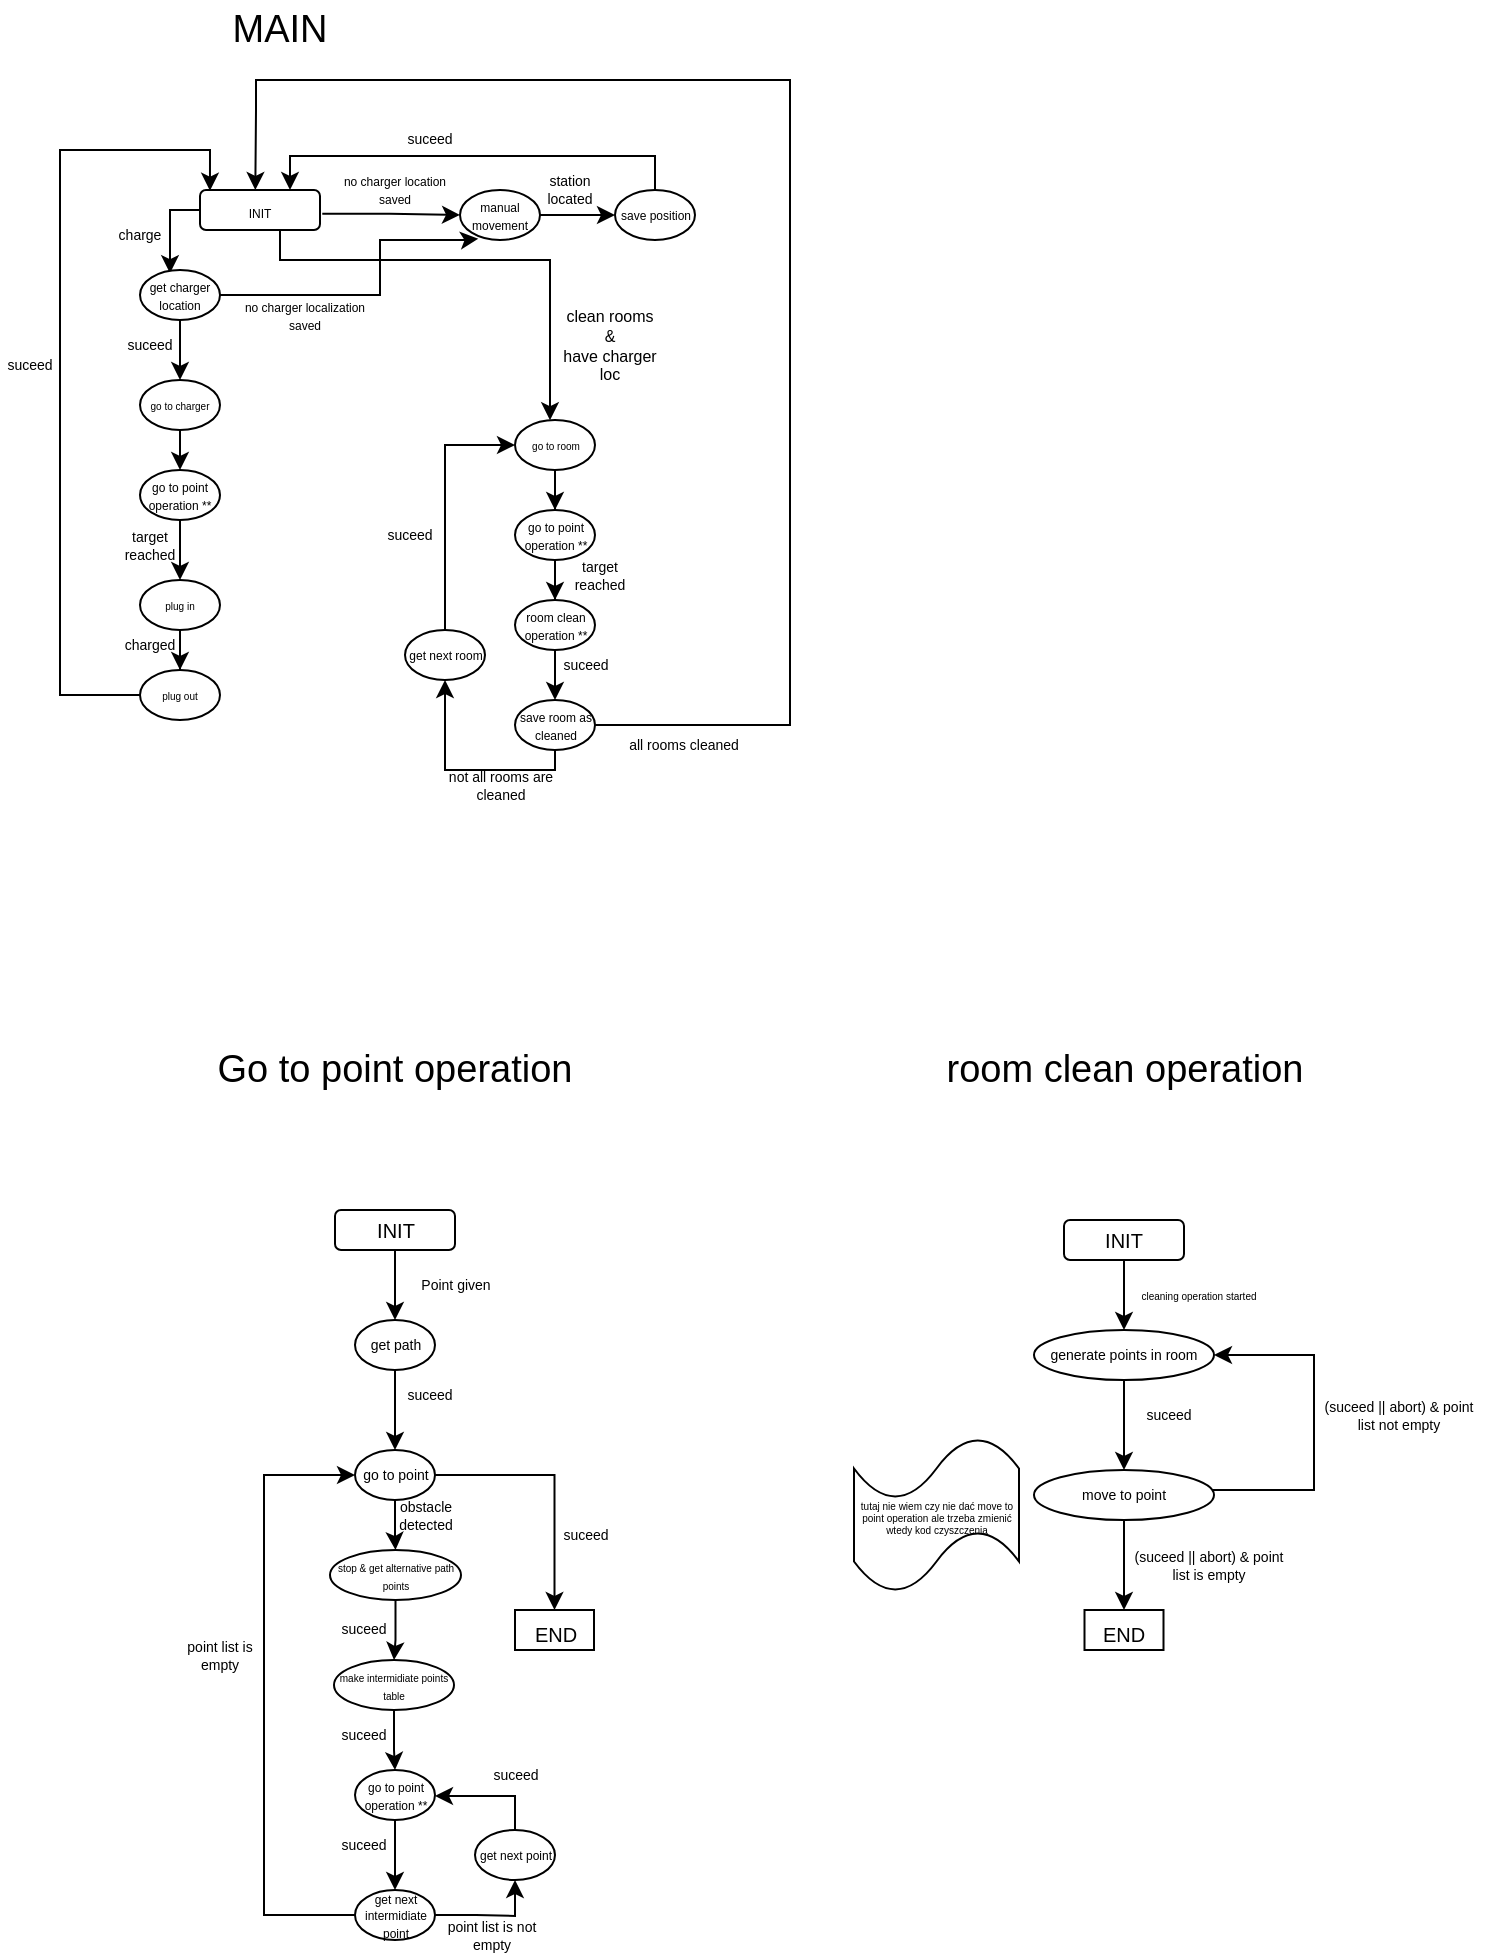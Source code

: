 <mxfile version="19.0.0" type="github">
  <diagram id="uxtKMf21eRbsi_KwySVA" name="Page-1">
    <mxGraphModel dx="474" dy="273" grid="1" gridSize="5" guides="1" tooltips="1" connect="1" arrows="1" fold="1" page="1" pageScale="1" pageWidth="827" pageHeight="1169" math="0" shadow="0">
      <root>
        <mxCell id="0" />
        <mxCell id="1" parent="0" />
        <mxCell id="Do-2jzCsswZucwtNu8jR-17" style="edgeStyle=orthogonalEdgeStyle;rounded=0;orthogonalLoop=1;jettySize=auto;html=1;entryX=0.375;entryY=0.064;entryDx=0;entryDy=0;fontSize=7;entryPerimeter=0;" parent="1" source="Do-2jzCsswZucwtNu8jR-1" target="Do-2jzCsswZucwtNu8jR-3" edge="1">
          <mxGeometry relative="1" as="geometry">
            <Array as="points">
              <mxPoint x="103" y="115" />
            </Array>
          </mxGeometry>
        </mxCell>
        <mxCell id="Do-2jzCsswZucwtNu8jR-24" style="edgeStyle=orthogonalEdgeStyle;rounded=0;orthogonalLoop=1;jettySize=auto;html=1;fontSize=5;exitX=1.019;exitY=0.594;exitDx=0;exitDy=0;exitPerimeter=0;" parent="1" source="Do-2jzCsswZucwtNu8jR-1" target="Do-2jzCsswZucwtNu8jR-9" edge="1">
          <mxGeometry relative="1" as="geometry">
            <mxPoint x="225.5" y="117.5" as="sourcePoint" />
          </mxGeometry>
        </mxCell>
        <mxCell id="Do-2jzCsswZucwtNu8jR-28" style="edgeStyle=orthogonalEdgeStyle;rounded=0;orthogonalLoop=1;jettySize=auto;html=1;fontSize=5;" parent="1" source="Do-2jzCsswZucwtNu8jR-1" target="Do-2jzCsswZucwtNu8jR-14" edge="1">
          <mxGeometry relative="1" as="geometry">
            <Array as="points">
              <mxPoint x="158" y="140" />
              <mxPoint x="293" y="140" />
            </Array>
          </mxGeometry>
        </mxCell>
        <mxCell id="Do-2jzCsswZucwtNu8jR-1" value="&lt;font style=&quot;font-size: 6px;&quot;&gt;INIT&lt;/font&gt;" style="rounded=1;whiteSpace=wrap;html=1;" parent="1" vertex="1">
          <mxGeometry x="118" y="105" width="60" height="20" as="geometry" />
        </mxCell>
        <mxCell id="Do-2jzCsswZucwtNu8jR-19" style="edgeStyle=orthogonalEdgeStyle;rounded=0;orthogonalLoop=1;jettySize=auto;html=1;fontSize=5;" parent="1" source="Do-2jzCsswZucwtNu8jR-3" target="Do-2jzCsswZucwtNu8jR-7" edge="1">
          <mxGeometry relative="1" as="geometry">
            <Array as="points">
              <mxPoint x="108" y="180" />
              <mxPoint x="108" y="180" />
            </Array>
          </mxGeometry>
        </mxCell>
        <mxCell id="MTLXHmxA1OsBjIj6GVYz-12" style="edgeStyle=orthogonalEdgeStyle;rounded=0;orthogonalLoop=1;jettySize=auto;html=1;entryX=0.229;entryY=0.976;entryDx=0;entryDy=0;entryPerimeter=0;fontSize=6;" parent="1" source="Do-2jzCsswZucwtNu8jR-3" target="Do-2jzCsswZucwtNu8jR-9" edge="1">
          <mxGeometry relative="1" as="geometry">
            <Array as="points">
              <mxPoint x="208" y="158" />
              <mxPoint x="208" y="130" />
              <mxPoint x="251" y="130" />
            </Array>
          </mxGeometry>
        </mxCell>
        <mxCell id="Do-2jzCsswZucwtNu8jR-3" value="&lt;font style=&quot;font-size: 6px;&quot;&gt;get charger location&lt;br&gt;&lt;/font&gt;" style="ellipse;whiteSpace=wrap;html=1;fontSize=7;" parent="1" vertex="1">
          <mxGeometry x="88" y="145" width="40" height="25" as="geometry" />
        </mxCell>
        <mxCell id="Do-2jzCsswZucwtNu8jR-23" style="edgeStyle=orthogonalEdgeStyle;rounded=0;orthogonalLoop=1;jettySize=auto;html=1;entryX=0.083;entryY=0.017;entryDx=0;entryDy=0;fontSize=5;entryPerimeter=0;" parent="1" source="Do-2jzCsswZucwtNu8jR-4" target="Do-2jzCsswZucwtNu8jR-1" edge="1">
          <mxGeometry relative="1" as="geometry">
            <Array as="points">
              <mxPoint x="48" y="358" />
              <mxPoint x="48" y="85" />
              <mxPoint x="123" y="85" />
            </Array>
          </mxGeometry>
        </mxCell>
        <mxCell id="Do-2jzCsswZucwtNu8jR-4" value="&lt;font style=&quot;font-size: 5px;&quot;&gt;plug out&lt;/font&gt;" style="ellipse;whiteSpace=wrap;html=1;fontSize=7;" parent="1" vertex="1">
          <mxGeometry x="88" y="345" width="40" height="25" as="geometry" />
        </mxCell>
        <mxCell id="Do-2jzCsswZucwtNu8jR-22" style="edgeStyle=orthogonalEdgeStyle;rounded=0;orthogonalLoop=1;jettySize=auto;html=1;entryX=0.5;entryY=0;entryDx=0;entryDy=0;fontSize=5;" parent="1" source="Do-2jzCsswZucwtNu8jR-5" target="Do-2jzCsswZucwtNu8jR-4" edge="1">
          <mxGeometry relative="1" as="geometry" />
        </mxCell>
        <mxCell id="Do-2jzCsswZucwtNu8jR-5" value="&lt;font style=&quot;font-size: 5px;&quot;&gt;plug in&lt;/font&gt;" style="ellipse;whiteSpace=wrap;html=1;fontSize=7;" parent="1" vertex="1">
          <mxGeometry x="88" y="300" width="40" height="25" as="geometry" />
        </mxCell>
        <mxCell id="Do-2jzCsswZucwtNu8jR-21" style="edgeStyle=orthogonalEdgeStyle;rounded=0;orthogonalLoop=1;jettySize=auto;html=1;fontSize=5;" parent="1" source="Do-2jzCsswZucwtNu8jR-6" target="Do-2jzCsswZucwtNu8jR-5" edge="1">
          <mxGeometry relative="1" as="geometry" />
        </mxCell>
        <mxCell id="Do-2jzCsswZucwtNu8jR-6" value="&lt;font style=&quot;font-size: 6px;&quot;&gt;go to point operation **&lt;/font&gt;" style="ellipse;whiteSpace=wrap;html=1;fontSize=7;" parent="1" vertex="1">
          <mxGeometry x="88" y="245" width="40" height="25" as="geometry" />
        </mxCell>
        <mxCell id="Do-2jzCsswZucwtNu8jR-20" style="edgeStyle=orthogonalEdgeStyle;rounded=0;orthogonalLoop=1;jettySize=auto;html=1;fontSize=5;" parent="1" source="Do-2jzCsswZucwtNu8jR-7" target="Do-2jzCsswZucwtNu8jR-6" edge="1">
          <mxGeometry relative="1" as="geometry">
            <Array as="points">
              <mxPoint x="108" y="235" />
              <mxPoint x="108" y="235" />
            </Array>
          </mxGeometry>
        </mxCell>
        <mxCell id="Do-2jzCsswZucwtNu8jR-7" value="&lt;font style=&quot;font-size: 5px;&quot;&gt;go to charger&lt;/font&gt;" style="ellipse;whiteSpace=wrap;html=1;fontSize=7;" parent="1" vertex="1">
          <mxGeometry x="88" y="200" width="40" height="25" as="geometry" />
        </mxCell>
        <mxCell id="Do-2jzCsswZucwtNu8jR-26" style="edgeStyle=orthogonalEdgeStyle;rounded=0;orthogonalLoop=1;jettySize=auto;html=1;fontSize=5;" parent="1" source="Do-2jzCsswZucwtNu8jR-8" target="Do-2jzCsswZucwtNu8jR-1" edge="1">
          <mxGeometry relative="1" as="geometry">
            <Array as="points">
              <mxPoint x="346" y="88" />
              <mxPoint x="163" y="88" />
            </Array>
            <mxPoint x="218" y="107.5" as="targetPoint" />
          </mxGeometry>
        </mxCell>
        <mxCell id="Do-2jzCsswZucwtNu8jR-8" value="&lt;font style=&quot;font-size: 6px;&quot;&gt;save position&lt;/font&gt;" style="ellipse;whiteSpace=wrap;html=1;fontSize=7;" parent="1" vertex="1">
          <mxGeometry x="325.5" y="105" width="40" height="25" as="geometry" />
        </mxCell>
        <mxCell id="Do-2jzCsswZucwtNu8jR-25" style="edgeStyle=orthogonalEdgeStyle;rounded=0;orthogonalLoop=1;jettySize=auto;html=1;entryX=0;entryY=0.5;entryDx=0;entryDy=0;fontSize=5;" parent="1" source="Do-2jzCsswZucwtNu8jR-9" target="Do-2jzCsswZucwtNu8jR-8" edge="1">
          <mxGeometry relative="1" as="geometry">
            <Array as="points">
              <mxPoint x="310.5" y="117.5" />
              <mxPoint x="310.5" y="117.5" />
            </Array>
          </mxGeometry>
        </mxCell>
        <mxCell id="Do-2jzCsswZucwtNu8jR-9" value="&lt;font style=&quot;font-size: 6px;&quot;&gt;manual movement&lt;/font&gt;" style="ellipse;whiteSpace=wrap;html=1;fontSize=7;" parent="1" vertex="1">
          <mxGeometry x="248" y="105" width="40" height="25" as="geometry" />
        </mxCell>
        <mxCell id="Do-2jzCsswZucwtNu8jR-33" style="edgeStyle=orthogonalEdgeStyle;rounded=0;orthogonalLoop=1;jettySize=auto;html=1;entryX=0;entryY=0.5;entryDx=0;entryDy=0;fontSize=5;" parent="1" source="Do-2jzCsswZucwtNu8jR-10" target="Do-2jzCsswZucwtNu8jR-14" edge="1">
          <mxGeometry relative="1" as="geometry">
            <Array as="points">
              <mxPoint x="240.5" y="233" />
            </Array>
          </mxGeometry>
        </mxCell>
        <mxCell id="Do-2jzCsswZucwtNu8jR-10" value="&lt;font style=&quot;font-size: 6px;&quot;&gt;get next room&lt;/font&gt;" style="ellipse;whiteSpace=wrap;html=1;fontSize=7;" parent="1" vertex="1">
          <mxGeometry x="220.5" y="325" width="40" height="25" as="geometry" />
        </mxCell>
        <mxCell id="Do-2jzCsswZucwtNu8jR-32" style="edgeStyle=orthogonalEdgeStyle;rounded=0;orthogonalLoop=1;jettySize=auto;html=1;fontSize=5;" parent="1" source="Do-2jzCsswZucwtNu8jR-11" target="Do-2jzCsswZucwtNu8jR-10" edge="1">
          <mxGeometry relative="1" as="geometry">
            <Array as="points">
              <mxPoint x="295.5" y="395" />
              <mxPoint x="240.5" y="395" />
            </Array>
          </mxGeometry>
        </mxCell>
        <mxCell id="MTLXHmxA1OsBjIj6GVYz-20" style="edgeStyle=orthogonalEdgeStyle;rounded=0;orthogonalLoop=1;jettySize=auto;html=1;fontSize=5;entryX=0.461;entryY=0;entryDx=0;entryDy=0;entryPerimeter=0;" parent="1" source="Do-2jzCsswZucwtNu8jR-11" target="Do-2jzCsswZucwtNu8jR-1" edge="1">
          <mxGeometry relative="1" as="geometry">
            <mxPoint x="198" y="65" as="targetPoint" />
            <Array as="points">
              <mxPoint x="413" y="373" />
              <mxPoint x="413" y="50" />
              <mxPoint x="146" y="50" />
              <mxPoint x="146" y="65" />
            </Array>
          </mxGeometry>
        </mxCell>
        <mxCell id="Do-2jzCsswZucwtNu8jR-11" value="&lt;font style=&quot;font-size: 6px;&quot;&gt;save room as cleaned&lt;/font&gt;" style="ellipse;whiteSpace=wrap;html=1;fontSize=7;" parent="1" vertex="1">
          <mxGeometry x="275.5" y="360" width="40" height="25" as="geometry" />
        </mxCell>
        <mxCell id="Do-2jzCsswZucwtNu8jR-31" style="edgeStyle=orthogonalEdgeStyle;rounded=0;orthogonalLoop=1;jettySize=auto;html=1;entryX=0.5;entryY=0;entryDx=0;entryDy=0;fontSize=5;" parent="1" source="Do-2jzCsswZucwtNu8jR-12" target="Do-2jzCsswZucwtNu8jR-11" edge="1">
          <mxGeometry relative="1" as="geometry" />
        </mxCell>
        <mxCell id="Do-2jzCsswZucwtNu8jR-12" value="&lt;font style=&quot;font-size: 6px;&quot;&gt;room clean operation **&lt;/font&gt;" style="ellipse;whiteSpace=wrap;html=1;fontSize=7;" parent="1" vertex="1">
          <mxGeometry x="275.5" y="310" width="40" height="25" as="geometry" />
        </mxCell>
        <mxCell id="Do-2jzCsswZucwtNu8jR-30" style="edgeStyle=orthogonalEdgeStyle;rounded=0;orthogonalLoop=1;jettySize=auto;html=1;entryX=0.5;entryY=0;entryDx=0;entryDy=0;fontSize=5;" parent="1" source="Do-2jzCsswZucwtNu8jR-13" target="Do-2jzCsswZucwtNu8jR-12" edge="1">
          <mxGeometry relative="1" as="geometry" />
        </mxCell>
        <mxCell id="Do-2jzCsswZucwtNu8jR-13" value="&lt;font style=&quot;font-size: 6px;&quot;&gt;go to point operation **&lt;/font&gt;" style="ellipse;whiteSpace=wrap;html=1;fontSize=7;" parent="1" vertex="1">
          <mxGeometry x="275.5" y="265" width="40" height="25" as="geometry" />
        </mxCell>
        <mxCell id="Do-2jzCsswZucwtNu8jR-29" style="edgeStyle=orthogonalEdgeStyle;rounded=0;orthogonalLoop=1;jettySize=auto;html=1;fontSize=5;" parent="1" source="Do-2jzCsswZucwtNu8jR-14" target="Do-2jzCsswZucwtNu8jR-13" edge="1">
          <mxGeometry relative="1" as="geometry" />
        </mxCell>
        <mxCell id="Do-2jzCsswZucwtNu8jR-14" value="&lt;font style=&quot;font-size: 5px;&quot;&gt;go to room&lt;/font&gt;" style="ellipse;whiteSpace=wrap;html=1;fontSize=7;" parent="1" vertex="1">
          <mxGeometry x="275.5" y="220" width="40" height="25" as="geometry" />
        </mxCell>
        <mxCell id="Do-2jzCsswZucwtNu8jR-18" value="charge" style="text;html=1;strokeColor=none;fillColor=none;align=center;verticalAlign=middle;whiteSpace=wrap;rounded=0;fontSize=7;" parent="1" vertex="1">
          <mxGeometry x="73" y="120" width="30" height="15" as="geometry" />
        </mxCell>
        <mxCell id="MTLXHmxA1OsBjIj6GVYz-3" value="&lt;font style=&quot;font-size: 19px;&quot;&gt;MAIN&lt;/font&gt;" style="text;html=1;strokeColor=none;fillColor=none;align=center;verticalAlign=middle;whiteSpace=wrap;rounded=0;fontSize=6;" parent="1" vertex="1">
          <mxGeometry x="128" y="10" width="60" height="30" as="geometry" />
        </mxCell>
        <mxCell id="MTLXHmxA1OsBjIj6GVYz-4" value="suceed" style="text;html=1;strokeColor=none;fillColor=none;align=center;verticalAlign=middle;whiteSpace=wrap;rounded=0;fontSize=7;" parent="1" vertex="1">
          <mxGeometry x="18" y="185" width="30" height="15" as="geometry" />
        </mxCell>
        <mxCell id="MTLXHmxA1OsBjIj6GVYz-5" value="suceed" style="text;html=1;strokeColor=none;fillColor=none;align=center;verticalAlign=middle;whiteSpace=wrap;rounded=0;fontSize=7;" parent="1" vertex="1">
          <mxGeometry x="78" y="175" width="30" height="15" as="geometry" />
        </mxCell>
        <mxCell id="MTLXHmxA1OsBjIj6GVYz-7" value="target reached" style="text;html=1;strokeColor=none;fillColor=none;align=center;verticalAlign=middle;whiteSpace=wrap;rounded=0;fontSize=7;" parent="1" vertex="1">
          <mxGeometry x="78" y="275" width="30" height="15" as="geometry" />
        </mxCell>
        <mxCell id="MTLXHmxA1OsBjIj6GVYz-8" value="charged" style="text;html=1;strokeColor=none;fillColor=none;align=center;verticalAlign=middle;whiteSpace=wrap;rounded=0;fontSize=7;" parent="1" vertex="1">
          <mxGeometry x="78" y="325" width="30" height="15" as="geometry" />
        </mxCell>
        <mxCell id="MTLXHmxA1OsBjIj6GVYz-9" value="&lt;font style=&quot;font-size: 6px;&quot;&gt;no charger location saved&lt;/font&gt;" style="text;html=1;strokeColor=none;fillColor=none;align=center;verticalAlign=middle;whiteSpace=wrap;rounded=0;fontSize=7;" parent="1" vertex="1">
          <mxGeometry x="183" y="97.5" width="65" height="15" as="geometry" />
        </mxCell>
        <mxCell id="MTLXHmxA1OsBjIj6GVYz-10" value="station located" style="text;html=1;strokeColor=none;fillColor=none;align=center;verticalAlign=middle;whiteSpace=wrap;rounded=0;fontSize=7;" parent="1" vertex="1">
          <mxGeometry x="288" y="97.5" width="30" height="15" as="geometry" />
        </mxCell>
        <mxCell id="MTLXHmxA1OsBjIj6GVYz-11" value="suceed" style="text;html=1;strokeColor=none;fillColor=none;align=center;verticalAlign=middle;whiteSpace=wrap;rounded=0;fontSize=7;" parent="1" vertex="1">
          <mxGeometry x="218" y="70" width="30" height="20" as="geometry" />
        </mxCell>
        <mxCell id="MTLXHmxA1OsBjIj6GVYz-13" value="&lt;font style=&quot;font-size: 6px;&quot;&gt;no charger localization saved&lt;/font&gt;" style="text;html=1;strokeColor=none;fillColor=none;align=center;verticalAlign=middle;whiteSpace=wrap;rounded=0;fontSize=7;" parent="1" vertex="1">
          <mxGeometry x="138" y="160" width="65" height="15" as="geometry" />
        </mxCell>
        <mxCell id="MTLXHmxA1OsBjIj6GVYz-14" value="&lt;div style=&quot;font-size: 8px;&quot;&gt;&lt;font style=&quot;font-size: 8px;&quot;&gt;clean rooms &lt;br&gt;&lt;/font&gt;&lt;/div&gt;&lt;div style=&quot;font-size: 8px;&quot;&gt;&lt;font style=&quot;font-size: 8px;&quot;&gt;&amp;amp; &lt;br&gt;&lt;/font&gt;&lt;/div&gt;&lt;div style=&quot;font-size: 8px;&quot;&gt;&lt;font style=&quot;font-size: 8px;&quot;&gt;have charger loc&lt;/font&gt;&lt;/div&gt;" style="text;html=1;strokeColor=none;fillColor=none;align=center;verticalAlign=middle;whiteSpace=wrap;rounded=0;fontSize=7;" parent="1" vertex="1">
          <mxGeometry x="293" y="175" width="60" height="15" as="geometry" />
        </mxCell>
        <mxCell id="MTLXHmxA1OsBjIj6GVYz-16" value="target reached" style="text;html=1;strokeColor=none;fillColor=none;align=center;verticalAlign=middle;whiteSpace=wrap;rounded=0;fontSize=7;" parent="1" vertex="1">
          <mxGeometry x="303" y="290" width="30" height="15" as="geometry" />
        </mxCell>
        <mxCell id="MTLXHmxA1OsBjIj6GVYz-17" value="suceed" style="text;html=1;strokeColor=none;fillColor=none;align=center;verticalAlign=middle;whiteSpace=wrap;rounded=0;fontSize=7;" parent="1" vertex="1">
          <mxGeometry x="295.5" y="335" width="30" height="15" as="geometry" />
        </mxCell>
        <mxCell id="MTLXHmxA1OsBjIj6GVYz-18" value="not all rooms are cleaned" style="text;html=1;strokeColor=none;fillColor=none;align=center;verticalAlign=middle;whiteSpace=wrap;rounded=0;fontSize=7;" parent="1" vertex="1">
          <mxGeometry x="235.5" y="395" width="65" height="15" as="geometry" />
        </mxCell>
        <mxCell id="MTLXHmxA1OsBjIj6GVYz-19" value="suceed" style="text;html=1;strokeColor=none;fillColor=none;align=center;verticalAlign=middle;whiteSpace=wrap;rounded=0;fontSize=7;" parent="1" vertex="1">
          <mxGeometry x="208" y="270" width="30" height="15" as="geometry" />
        </mxCell>
        <mxCell id="MTLXHmxA1OsBjIj6GVYz-21" value="all rooms cleaned" style="text;html=1;strokeColor=none;fillColor=none;align=center;verticalAlign=middle;whiteSpace=wrap;rounded=0;fontSize=7;" parent="1" vertex="1">
          <mxGeometry x="325.5" y="375" width="67.5" height="15" as="geometry" />
        </mxCell>
        <mxCell id="MTLXHmxA1OsBjIj6GVYz-23" value="&lt;font style=&quot;font-size: 19px;&quot;&gt;Go to point operation&lt;/font&gt;" style="text;html=1;strokeColor=none;fillColor=none;align=center;verticalAlign=middle;whiteSpace=wrap;rounded=0;fontSize=6;" parent="1" vertex="1">
          <mxGeometry x="98" y="530" width="235" height="30" as="geometry" />
        </mxCell>
        <mxCell id="MTLXHmxA1OsBjIj6GVYz-27" style="edgeStyle=orthogonalEdgeStyle;rounded=0;orthogonalLoop=1;jettySize=auto;html=1;fontSize=19;" parent="1" source="MTLXHmxA1OsBjIj6GVYz-24" target="MTLXHmxA1OsBjIj6GVYz-25" edge="1">
          <mxGeometry relative="1" as="geometry" />
        </mxCell>
        <mxCell id="MTLXHmxA1OsBjIj6GVYz-24" value="&lt;font style=&quot;font-size: 10px;&quot;&gt;INIT&lt;/font&gt;" style="rounded=1;whiteSpace=wrap;html=1;" parent="1" vertex="1">
          <mxGeometry x="185.5" y="615" width="60" height="20" as="geometry" />
        </mxCell>
        <mxCell id="MTLXHmxA1OsBjIj6GVYz-31" style="edgeStyle=orthogonalEdgeStyle;rounded=0;orthogonalLoop=1;jettySize=auto;html=1;fontSize=10;" parent="1" source="MTLXHmxA1OsBjIj6GVYz-25" target="MTLXHmxA1OsBjIj6GVYz-28" edge="1">
          <mxGeometry relative="1" as="geometry" />
        </mxCell>
        <mxCell id="MTLXHmxA1OsBjIj6GVYz-25" value="get path" style="ellipse;whiteSpace=wrap;html=1;fontSize=7;" parent="1" vertex="1">
          <mxGeometry x="195.5" y="670" width="40" height="25" as="geometry" />
        </mxCell>
        <mxCell id="MTLXHmxA1OsBjIj6GVYz-26" value="Point given" style="text;html=1;strokeColor=none;fillColor=none;align=center;verticalAlign=middle;whiteSpace=wrap;rounded=0;fontSize=7;" parent="1" vertex="1">
          <mxGeometry x="220.5" y="645" width="49.5" height="15" as="geometry" />
        </mxCell>
        <mxCell id="MTLXHmxA1OsBjIj6GVYz-33" style="edgeStyle=orthogonalEdgeStyle;rounded=0;orthogonalLoop=1;jettySize=auto;html=1;fontSize=10;" parent="1" source="MTLXHmxA1OsBjIj6GVYz-28" target="MTLXHmxA1OsBjIj6GVYz-30" edge="1">
          <mxGeometry relative="1" as="geometry" />
        </mxCell>
        <mxCell id="MTLXHmxA1OsBjIj6GVYz-39" style="edgeStyle=orthogonalEdgeStyle;rounded=0;orthogonalLoop=1;jettySize=auto;html=1;fontSize=5;" parent="1" source="MTLXHmxA1OsBjIj6GVYz-28" target="MTLXHmxA1OsBjIj6GVYz-35" edge="1">
          <mxGeometry relative="1" as="geometry" />
        </mxCell>
        <mxCell id="MTLXHmxA1OsBjIj6GVYz-28" value="go to point" style="ellipse;whiteSpace=wrap;html=1;fontSize=7;" parent="1" vertex="1">
          <mxGeometry x="195.5" y="735" width="40" height="25" as="geometry" />
        </mxCell>
        <mxCell id="MTLXHmxA1OsBjIj6GVYz-30" value="&lt;font style=&quot;font-size: 10px;&quot;&gt;END&lt;/font&gt;" style="rounded=0;whiteSpace=wrap;html=1;fontSize=19;" parent="1" vertex="1">
          <mxGeometry x="275.5" y="815" width="39.5" height="20" as="geometry" />
        </mxCell>
        <mxCell id="MTLXHmxA1OsBjIj6GVYz-32" value="suceed" style="text;html=1;strokeColor=none;fillColor=none;align=center;verticalAlign=middle;whiteSpace=wrap;rounded=0;fontSize=7;" parent="1" vertex="1">
          <mxGeometry x="208" y="700" width="49.5" height="15" as="geometry" />
        </mxCell>
        <mxCell id="MTLXHmxA1OsBjIj6GVYz-34" value="suceed" style="text;html=1;strokeColor=none;fillColor=none;align=center;verticalAlign=middle;whiteSpace=wrap;rounded=0;fontSize=7;" parent="1" vertex="1">
          <mxGeometry x="285.75" y="770" width="49.5" height="15" as="geometry" />
        </mxCell>
        <mxCell id="MTLXHmxA1OsBjIj6GVYz-40" style="edgeStyle=orthogonalEdgeStyle;rounded=0;orthogonalLoop=1;jettySize=auto;html=1;entryX=0.5;entryY=0;entryDx=0;entryDy=0;fontSize=5;" parent="1" source="MTLXHmxA1OsBjIj6GVYz-35" target="MTLXHmxA1OsBjIj6GVYz-36" edge="1">
          <mxGeometry relative="1" as="geometry" />
        </mxCell>
        <mxCell id="MTLXHmxA1OsBjIj6GVYz-35" value="&lt;font style=&quot;font-size: 5px;&quot;&gt;stop &amp;amp; get alternative path points&lt;/font&gt;" style="ellipse;whiteSpace=wrap;html=1;fontSize=7;" parent="1" vertex="1">
          <mxGeometry x="183" y="785" width="65.5" height="25" as="geometry" />
        </mxCell>
        <mxCell id="MTLXHmxA1OsBjIj6GVYz-41" style="edgeStyle=orthogonalEdgeStyle;rounded=0;orthogonalLoop=1;jettySize=auto;html=1;entryX=0.5;entryY=0;entryDx=0;entryDy=0;fontSize=5;" parent="1" source="MTLXHmxA1OsBjIj6GVYz-36" target="MTLXHmxA1OsBjIj6GVYz-37" edge="1">
          <mxGeometry relative="1" as="geometry" />
        </mxCell>
        <mxCell id="MTLXHmxA1OsBjIj6GVYz-36" value="&lt;font style=&quot;font-size: 5px;&quot;&gt;make intermidiate points table&lt;/font&gt;" style="ellipse;whiteSpace=wrap;html=1;fontSize=7;" parent="1" vertex="1">
          <mxGeometry x="185" y="840" width="60" height="25" as="geometry" />
        </mxCell>
        <mxCell id="MTLXHmxA1OsBjIj6GVYz-42" style="edgeStyle=orthogonalEdgeStyle;rounded=0;orthogonalLoop=1;jettySize=auto;html=1;entryX=0.5;entryY=0;entryDx=0;entryDy=0;fontSize=5;" parent="1" source="MTLXHmxA1OsBjIj6GVYz-37" target="MTLXHmxA1OsBjIj6GVYz-38" edge="1">
          <mxGeometry relative="1" as="geometry" />
        </mxCell>
        <mxCell id="MTLXHmxA1OsBjIj6GVYz-37" value="&lt;font style=&quot;font-size: 6px;&quot;&gt;go to point operation **&lt;/font&gt;" style="ellipse;whiteSpace=wrap;html=1;fontSize=7;" parent="1" vertex="1">
          <mxGeometry x="195.5" y="895" width="40" height="25" as="geometry" />
        </mxCell>
        <mxCell id="MTLXHmxA1OsBjIj6GVYz-44" style="edgeStyle=orthogonalEdgeStyle;rounded=0;orthogonalLoop=1;jettySize=auto;html=1;entryX=0.5;entryY=1;entryDx=0;entryDy=0;fontSize=6;" parent="1" source="MTLXHmxA1OsBjIj6GVYz-38" target="MTLXHmxA1OsBjIj6GVYz-43" edge="1">
          <mxGeometry relative="1" as="geometry">
            <Array as="points">
              <mxPoint x="256" y="968" />
              <mxPoint x="276" y="968" />
            </Array>
          </mxGeometry>
        </mxCell>
        <mxCell id="MTLXHmxA1OsBjIj6GVYz-46" style="edgeStyle=orthogonalEdgeStyle;rounded=0;orthogonalLoop=1;jettySize=auto;html=1;entryX=0;entryY=0.5;entryDx=0;entryDy=0;fontSize=6;" parent="1" source="MTLXHmxA1OsBjIj6GVYz-38" target="MTLXHmxA1OsBjIj6GVYz-28" edge="1">
          <mxGeometry relative="1" as="geometry">
            <Array as="points">
              <mxPoint x="150" y="967.5" />
              <mxPoint x="150" y="748" />
            </Array>
          </mxGeometry>
        </mxCell>
        <mxCell id="MTLXHmxA1OsBjIj6GVYz-38" value="&lt;font style=&quot;font-size: 6px;&quot;&gt;get next intermidiate point&lt;/font&gt;" style="ellipse;whiteSpace=wrap;html=1;fontSize=7;" parent="1" vertex="1">
          <mxGeometry x="195.5" y="955" width="40" height="25" as="geometry" />
        </mxCell>
        <mxCell id="MTLXHmxA1OsBjIj6GVYz-45" style="edgeStyle=orthogonalEdgeStyle;rounded=0;orthogonalLoop=1;jettySize=auto;html=1;entryX=1;entryY=0.5;entryDx=0;entryDy=0;fontSize=6;" parent="1" source="MTLXHmxA1OsBjIj6GVYz-43" target="MTLXHmxA1OsBjIj6GVYz-37" edge="1">
          <mxGeometry relative="1" as="geometry">
            <Array as="points">
              <mxPoint x="276" y="908" />
              <mxPoint x="236" y="908" />
            </Array>
          </mxGeometry>
        </mxCell>
        <mxCell id="MTLXHmxA1OsBjIj6GVYz-43" value="&lt;font style=&quot;font-size: 6px;&quot;&gt;get next point&lt;/font&gt;" style="ellipse;whiteSpace=wrap;html=1;fontSize=7;" parent="1" vertex="1">
          <mxGeometry x="255.5" y="925" width="40" height="25" as="geometry" />
        </mxCell>
        <mxCell id="MTLXHmxA1OsBjIj6GVYz-47" value="suceed" style="text;html=1;strokeColor=none;fillColor=none;align=center;verticalAlign=middle;whiteSpace=wrap;rounded=0;fontSize=7;" parent="1" vertex="1">
          <mxGeometry x="175" y="870" width="49.5" height="15" as="geometry" />
        </mxCell>
        <mxCell id="MTLXHmxA1OsBjIj6GVYz-48" value="suceed" style="text;html=1;strokeColor=none;fillColor=none;align=center;verticalAlign=middle;whiteSpace=wrap;rounded=0;fontSize=7;" parent="1" vertex="1">
          <mxGeometry x="175" y="817.5" width="49.5" height="15" as="geometry" />
        </mxCell>
        <mxCell id="MTLXHmxA1OsBjIj6GVYz-49" value="suceed" style="text;html=1;strokeColor=none;fillColor=none;align=center;verticalAlign=middle;whiteSpace=wrap;rounded=0;fontSize=7;" parent="1" vertex="1">
          <mxGeometry x="175" y="925" width="49.5" height="15" as="geometry" />
        </mxCell>
        <mxCell id="MTLXHmxA1OsBjIj6GVYz-50" value="point list is empty" style="text;html=1;strokeColor=none;fillColor=none;align=center;verticalAlign=middle;whiteSpace=wrap;rounded=0;fontSize=7;" parent="1" vertex="1">
          <mxGeometry x="103" y="830" width="49.5" height="15" as="geometry" />
        </mxCell>
        <mxCell id="MTLXHmxA1OsBjIj6GVYz-51" value="point list is not empty" style="text;html=1;strokeColor=none;fillColor=none;align=center;verticalAlign=middle;whiteSpace=wrap;rounded=0;fontSize=7;" parent="1" vertex="1">
          <mxGeometry x="238.5" y="970" width="49.5" height="15" as="geometry" />
        </mxCell>
        <mxCell id="MTLXHmxA1OsBjIj6GVYz-52" value="suceed" style="text;html=1;strokeColor=none;fillColor=none;align=center;verticalAlign=middle;whiteSpace=wrap;rounded=0;fontSize=7;" parent="1" vertex="1">
          <mxGeometry x="250.75" y="890" width="49.5" height="15" as="geometry" />
        </mxCell>
        <mxCell id="MTLXHmxA1OsBjIj6GVYz-53" value="obstacle detected" style="text;html=1;strokeColor=none;fillColor=none;align=center;verticalAlign=middle;whiteSpace=wrap;rounded=0;fontSize=7;" parent="1" vertex="1">
          <mxGeometry x="206" y="760" width="49.5" height="15" as="geometry" />
        </mxCell>
        <mxCell id="MTLXHmxA1OsBjIj6GVYz-54" value="&lt;font style=&quot;font-size: 19px;&quot;&gt;room clean operation&lt;/font&gt;" style="text;html=1;strokeColor=none;fillColor=none;align=center;verticalAlign=middle;whiteSpace=wrap;rounded=0;fontSize=6;" parent="1" vertex="1">
          <mxGeometry x="462.5" y="530" width="235" height="30" as="geometry" />
        </mxCell>
        <mxCell id="MTLXHmxA1OsBjIj6GVYz-58" style="edgeStyle=orthogonalEdgeStyle;rounded=0;orthogonalLoop=1;jettySize=auto;html=1;fontSize=19;" parent="1" source="MTLXHmxA1OsBjIj6GVYz-55" target="MTLXHmxA1OsBjIj6GVYz-56" edge="1">
          <mxGeometry relative="1" as="geometry" />
        </mxCell>
        <mxCell id="MTLXHmxA1OsBjIj6GVYz-55" value="&lt;font style=&quot;font-size: 10px;&quot;&gt;INIT&lt;/font&gt;" style="rounded=1;whiteSpace=wrap;html=1;" parent="1" vertex="1">
          <mxGeometry x="550" y="620" width="60" height="20" as="geometry" />
        </mxCell>
        <mxCell id="MTLXHmxA1OsBjIj6GVYz-60" style="edgeStyle=orthogonalEdgeStyle;rounded=0;orthogonalLoop=1;jettySize=auto;html=1;entryX=0.5;entryY=0;entryDx=0;entryDy=0;fontSize=5;" parent="1" source="MTLXHmxA1OsBjIj6GVYz-56" target="MTLXHmxA1OsBjIj6GVYz-59" edge="1">
          <mxGeometry relative="1" as="geometry" />
        </mxCell>
        <mxCell id="MTLXHmxA1OsBjIj6GVYz-56" value="generate points in room" style="ellipse;whiteSpace=wrap;html=1;fontSize=7;" parent="1" vertex="1">
          <mxGeometry x="535" y="675" width="90" height="25" as="geometry" />
        </mxCell>
        <mxCell id="MTLXHmxA1OsBjIj6GVYz-57" value="suceed" style="text;html=1;strokeColor=none;fillColor=none;align=center;verticalAlign=middle;whiteSpace=wrap;rounded=0;fontSize=7;" parent="1" vertex="1">
          <mxGeometry x="560" y="710" width="85" height="15" as="geometry" />
        </mxCell>
        <mxCell id="MTLXHmxA1OsBjIj6GVYz-62" style="edgeStyle=orthogonalEdgeStyle;rounded=0;orthogonalLoop=1;jettySize=auto;html=1;entryX=1;entryY=0.5;entryDx=0;entryDy=0;fontSize=5;" parent="1" source="MTLXHmxA1OsBjIj6GVYz-59" target="MTLXHmxA1OsBjIj6GVYz-56" edge="1">
          <mxGeometry relative="1" as="geometry">
            <Array as="points">
              <mxPoint x="675" y="755" />
              <mxPoint x="675" y="688" />
            </Array>
          </mxGeometry>
        </mxCell>
        <mxCell id="MTLXHmxA1OsBjIj6GVYz-64" style="edgeStyle=orthogonalEdgeStyle;rounded=0;orthogonalLoop=1;jettySize=auto;html=1;entryX=0.5;entryY=0;entryDx=0;entryDy=0;fontSize=5;" parent="1" source="MTLXHmxA1OsBjIj6GVYz-59" edge="1">
          <mxGeometry relative="1" as="geometry">
            <mxPoint x="580" y="815" as="targetPoint" />
          </mxGeometry>
        </mxCell>
        <mxCell id="MTLXHmxA1OsBjIj6GVYz-59" value="move to point" style="ellipse;whiteSpace=wrap;html=1;fontSize=7;" parent="1" vertex="1">
          <mxGeometry x="535" y="745" width="90" height="25" as="geometry" />
        </mxCell>
        <mxCell id="MTLXHmxA1OsBjIj6GVYz-61" value="&lt;font style=&quot;font-size: 5px;&quot;&gt;cleaning operation started&lt;/font&gt;" style="text;html=1;strokeColor=none;fillColor=none;align=center;verticalAlign=middle;whiteSpace=wrap;rounded=0;fontSize=7;" parent="1" vertex="1">
          <mxGeometry x="575" y="650" width="85" height="15" as="geometry" />
        </mxCell>
        <mxCell id="MTLXHmxA1OsBjIj6GVYz-65" value="&lt;font style=&quot;font-size: 10px;&quot;&gt;END&lt;/font&gt;" style="rounded=0;whiteSpace=wrap;html=1;fontSize=19;" parent="1" vertex="1">
          <mxGeometry x="560.25" y="815" width="39.5" height="20" as="geometry" />
        </mxCell>
        <mxCell id="MTLXHmxA1OsBjIj6GVYz-66" value="(suceed || abort) &amp;amp; point list not empty" style="text;html=1;strokeColor=none;fillColor=none;align=center;verticalAlign=middle;whiteSpace=wrap;rounded=0;fontSize=7;" parent="1" vertex="1">
          <mxGeometry x="675" y="710" width="85" height="15" as="geometry" />
        </mxCell>
        <mxCell id="MTLXHmxA1OsBjIj6GVYz-67" value="tutaj nie wiem czy nie dać move to point operation ale trzeba zmienić wtedy kod czyszczenia" style="shape=tape;whiteSpace=wrap;html=1;fontSize=5;" parent="1" vertex="1">
          <mxGeometry x="445" y="728.75" width="82.5" height="77.5" as="geometry" />
        </mxCell>
        <mxCell id="MTLXHmxA1OsBjIj6GVYz-68" value="(suceed || abort) &amp;amp; point list is empty" style="text;html=1;strokeColor=none;fillColor=none;align=center;verticalAlign=middle;whiteSpace=wrap;rounded=0;fontSize=7;" parent="1" vertex="1">
          <mxGeometry x="580" y="785" width="85" height="15" as="geometry" />
        </mxCell>
      </root>
    </mxGraphModel>
  </diagram>
</mxfile>
